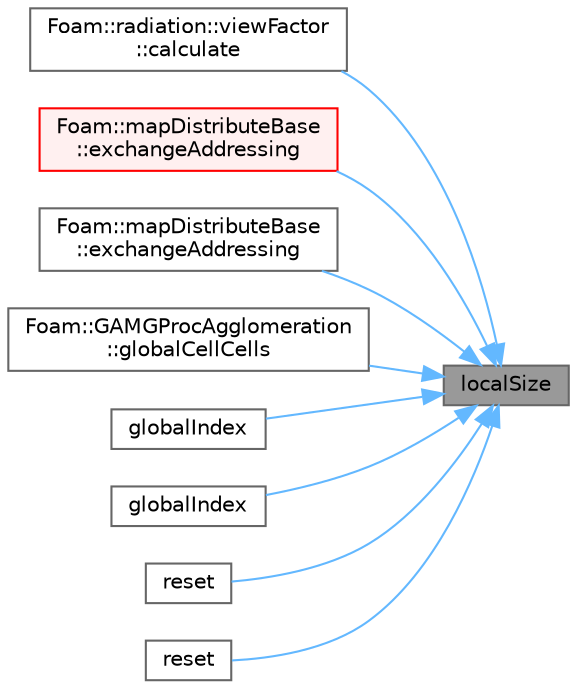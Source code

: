 digraph "localSize"
{
 // LATEX_PDF_SIZE
  bgcolor="transparent";
  edge [fontname=Helvetica,fontsize=10,labelfontname=Helvetica,labelfontsize=10];
  node [fontname=Helvetica,fontsize=10,shape=box,height=0.2,width=0.4];
  rankdir="RL";
  Node1 [id="Node000001",label="localSize",height=0.2,width=0.4,color="gray40", fillcolor="grey60", style="filled", fontcolor="black",tooltip=" "];
  Node1 -> Node2 [id="edge1_Node000001_Node000002",dir="back",color="steelblue1",style="solid",tooltip=" "];
  Node2 [id="Node000002",label="Foam::radiation::viewFactor\l::calculate",height=0.2,width=0.4,color="grey40", fillcolor="white", style="filled",URL="$classFoam_1_1radiation_1_1viewFactor.html#afe1d8348c24e6589bc7c0b3f689316a7",tooltip=" "];
  Node1 -> Node3 [id="edge2_Node000001_Node000003",dir="back",color="steelblue1",style="solid",tooltip=" "];
  Node3 [id="Node000003",label="Foam::mapDistributeBase\l::exchangeAddressing",height=0.2,width=0.4,color="red", fillcolor="#FFF0F0", style="filled",URL="$classFoam_1_1mapDistributeBase.html#a819285c08467c6194a281f2c647887c6",tooltip=" "];
  Node1 -> Node8 [id="edge3_Node000001_Node000008",dir="back",color="steelblue1",style="solid",tooltip=" "];
  Node8 [id="Node000008",label="Foam::mapDistributeBase\l::exchangeAddressing",height=0.2,width=0.4,color="grey40", fillcolor="white", style="filled",URL="$classFoam_1_1mapDistributeBase.html#a03bac526fd07c0cf9a4f99d945ece6dd",tooltip=" "];
  Node1 -> Node9 [id="edge4_Node000001_Node000009",dir="back",color="steelblue1",style="solid",tooltip=" "];
  Node9 [id="Node000009",label="Foam::GAMGProcAgglomeration\l::globalCellCells",height=0.2,width=0.4,color="grey40", fillcolor="white", style="filled",URL="$classFoam_1_1GAMGProcAgglomeration.html#a59b7daeb97bb6479a59cdeacff965dc5",tooltip=" "];
  Node1 -> Node10 [id="edge5_Node000001_Node000010",dir="back",color="steelblue1",style="solid",tooltip=" "];
  Node10 [id="Node000010",label="globalIndex",height=0.2,width=0.4,color="grey40", fillcolor="white", style="filled",URL="$classFoam_1_1globalIndex.html#a14db1203a8605e5707256be9730423cc",tooltip=" "];
  Node1 -> Node11 [id="edge6_Node000001_Node000011",dir="back",color="steelblue1",style="solid",tooltip=" "];
  Node11 [id="Node000011",label="globalIndex",height=0.2,width=0.4,color="grey40", fillcolor="white", style="filled",URL="$classFoam_1_1globalIndex.html#a852965fa45cdfd9930f6d5ea1dd73b83",tooltip=" "];
  Node1 -> Node12 [id="edge7_Node000001_Node000012",dir="back",color="steelblue1",style="solid",tooltip=" "];
  Node12 [id="Node000012",label="reset",height=0.2,width=0.4,color="grey40", fillcolor="white", style="filled",URL="$classFoam_1_1globalIndex.html#a64bfc7f9dd6323b8fbe14d8be46534a7",tooltip=" "];
  Node1 -> Node13 [id="edge8_Node000001_Node000013",dir="back",color="steelblue1",style="solid",tooltip=" "];
  Node13 [id="Node000013",label="reset",height=0.2,width=0.4,color="grey40", fillcolor="white", style="filled",URL="$classFoam_1_1globalIndex.html#afe6d4dc08be2817a0e7ccf5c5b0027cf",tooltip=" "];
}
